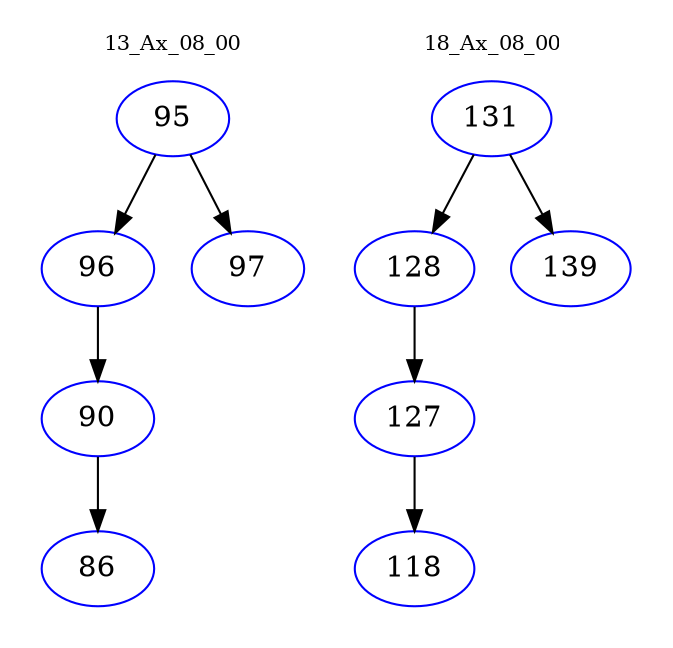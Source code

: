 digraph{
subgraph cluster_0 {
color = white
label = "13_Ax_08_00";
fontsize=10;
T0_95 [label="95", color="blue"]
T0_95 -> T0_96 [color="black"]
T0_96 [label="96", color="blue"]
T0_96 -> T0_90 [color="black"]
T0_90 [label="90", color="blue"]
T0_90 -> T0_86 [color="black"]
T0_86 [label="86", color="blue"]
T0_95 -> T0_97 [color="black"]
T0_97 [label="97", color="blue"]
}
subgraph cluster_1 {
color = white
label = "18_Ax_08_00";
fontsize=10;
T1_131 [label="131", color="blue"]
T1_131 -> T1_128 [color="black"]
T1_128 [label="128", color="blue"]
T1_128 -> T1_127 [color="black"]
T1_127 [label="127", color="blue"]
T1_127 -> T1_118 [color="black"]
T1_118 [label="118", color="blue"]
T1_131 -> T1_139 [color="black"]
T1_139 [label="139", color="blue"]
}
}
